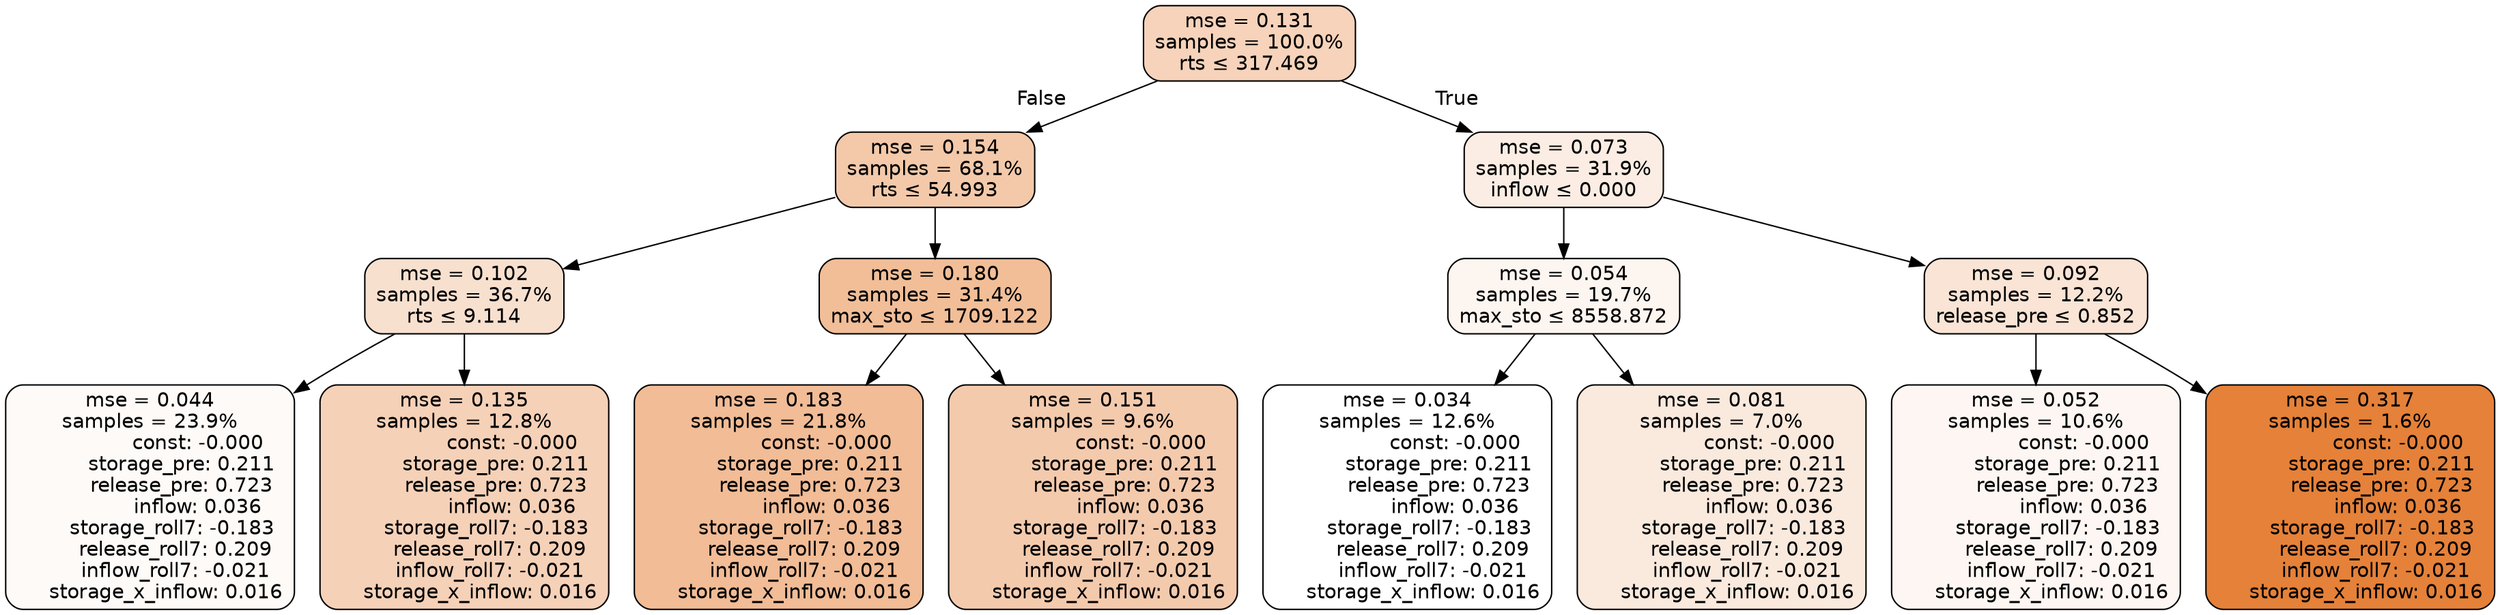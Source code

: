 digraph tree {
node [shape=rectangle, style="filled, rounded", color="black", fontname=helvetica] ;
edge [fontname=helvetica] ;
	"0" [label="mse = 0.131
samples = 100.0%
rts &le; 317.469", fillcolor="#f6d3ba"]
	"1" [label="mse = 0.154
samples = 68.1%
rts &le; 54.993", fillcolor="#f3c9aa"]
	"2" [label="mse = 0.102
samples = 36.7%
rts &le; 9.114", fillcolor="#f8e0cf"]
	"3" [label="mse = 0.044
samples = 23.9%
               const: -0.000
          storage_pre: 0.211
          release_pre: 0.723
               inflow: 0.036
       storage_roll7: -0.183
        release_roll7: 0.209
        inflow_roll7: -0.021
     storage_x_inflow: 0.016", fillcolor="#fefaf7"]
	"4" [label="mse = 0.135
samples = 12.8%
               const: -0.000
          storage_pre: 0.211
          release_pre: 0.723
               inflow: 0.036
       storage_roll7: -0.183
        release_roll7: 0.209
        inflow_roll7: -0.021
     storage_x_inflow: 0.016", fillcolor="#f5d1b8"]
	"5" [label="mse = 0.180
samples = 31.4%
max_sto &le; 1709.122", fillcolor="#f1be98"]
	"6" [label="mse = 0.183
samples = 21.8%
               const: -0.000
          storage_pre: 0.211
          release_pre: 0.723
               inflow: 0.036
       storage_roll7: -0.183
        release_roll7: 0.209
        inflow_roll7: -0.021
     storage_x_inflow: 0.016", fillcolor="#f1bc96"]
	"7" [label="mse = 0.151
samples = 9.6%
               const: -0.000
          storage_pre: 0.211
          release_pre: 0.723
               inflow: 0.036
       storage_roll7: -0.183
        release_roll7: 0.209
        inflow_roll7: -0.021
     storage_x_inflow: 0.016", fillcolor="#f4caad"]
	"8" [label="mse = 0.073
samples = 31.9%
inflow &le; 0.000", fillcolor="#fbede3"]
	"9" [label="mse = 0.054
samples = 19.7%
max_sto &le; 8558.872", fillcolor="#fdf5f0"]
	"10" [label="mse = 0.034
samples = 12.6%
               const: -0.000
          storage_pre: 0.211
          release_pre: 0.723
               inflow: 0.036
       storage_roll7: -0.183
        release_roll7: 0.209
        inflow_roll7: -0.021
     storage_x_inflow: 0.016", fillcolor="#ffffff"]
	"11" [label="mse = 0.081
samples = 7.0%
               const: -0.000
          storage_pre: 0.211
          release_pre: 0.723
               inflow: 0.036
       storage_roll7: -0.183
        release_roll7: 0.209
        inflow_roll7: -0.021
     storage_x_inflow: 0.016", fillcolor="#fae9dd"]
	"12" [label="mse = 0.092
samples = 12.2%
release_pre &le; 0.852", fillcolor="#f9e4d5"]
	"13" [label="mse = 0.052
samples = 10.6%
               const: -0.000
          storage_pre: 0.211
          release_pre: 0.723
               inflow: 0.036
       storage_roll7: -0.183
        release_roll7: 0.209
        inflow_roll7: -0.021
     storage_x_inflow: 0.016", fillcolor="#fdf6f2"]
	"14" [label="mse = 0.317
samples = 1.6%
               const: -0.000
          storage_pre: 0.211
          release_pre: 0.723
               inflow: 0.036
       storage_roll7: -0.183
        release_roll7: 0.209
        inflow_roll7: -0.021
     storage_x_inflow: 0.016", fillcolor="#e58139"]

	"0" -> "1" [labeldistance=2.5, labelangle=45, headlabel="False"]
	"1" -> "2"
	"2" -> "3"
	"2" -> "4"
	"1" -> "5"
	"5" -> "6"
	"5" -> "7"
	"0" -> "8" [labeldistance=2.5, labelangle=-45, headlabel="True"]
	"8" -> "9"
	"9" -> "10"
	"9" -> "11"
	"8" -> "12"
	"12" -> "13"
	"12" -> "14"
}